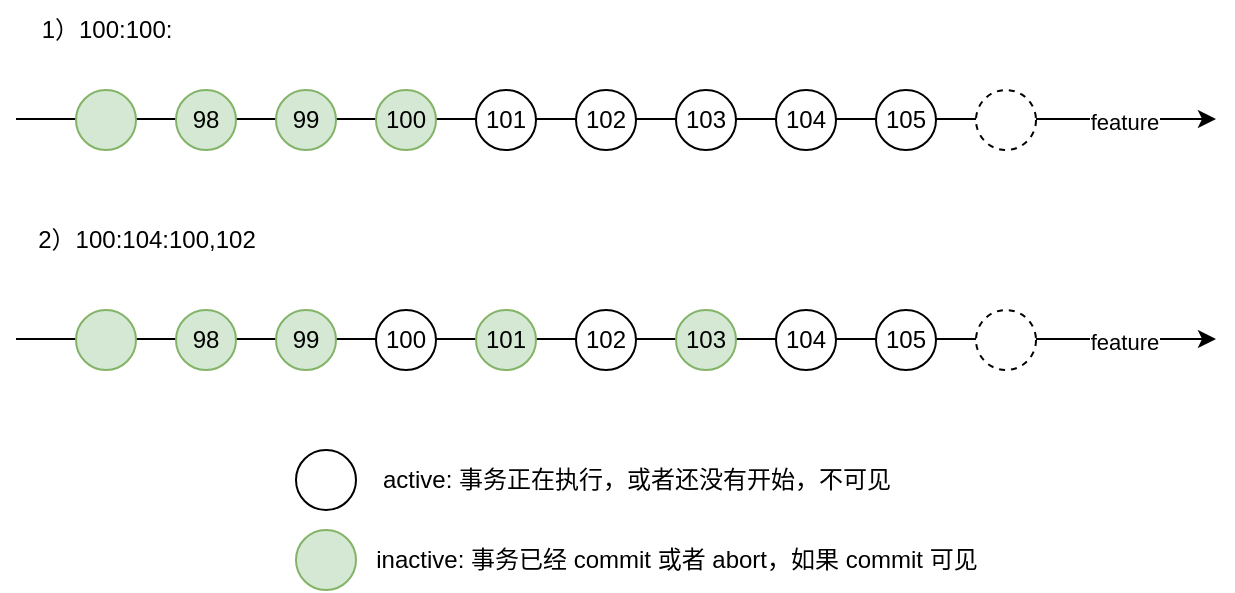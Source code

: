 <mxfile>
    <diagram id="bGQvuA1Orp7IEViJrfHA" name="第 1 页">
        <mxGraphModel dx="743" dy="608" grid="1" gridSize="10" guides="1" tooltips="1" connect="1" arrows="1" fold="1" page="1" pageScale="1" pageWidth="827" pageHeight="1169" math="0" shadow="0">
            <root>
                <mxCell id="0"/>
                <mxCell id="1" parent="0"/>
                <mxCell id="dqscPCYxmZKw4MKEMmOo-101" value="" style="endArrow=classic;html=1;rounded=0;" edge="1" parent="1">
                    <mxGeometry width="50" height="50" relative="1" as="geometry">
                        <mxPoint x="20" y="79.5" as="sourcePoint"/>
                        <mxPoint x="620" y="79.5" as="targetPoint"/>
                    </mxGeometry>
                </mxCell>
                <mxCell id="dqscPCYxmZKw4MKEMmOo-102" value="feature" style="edgeLabel;html=1;align=center;verticalAlign=middle;resizable=0;points=[];" connectable="0" vertex="1" parent="dqscPCYxmZKw4MKEMmOo-101">
                    <mxGeometry x="0.847" relative="1" as="geometry">
                        <mxPoint y="1" as="offset"/>
                    </mxGeometry>
                </mxCell>
                <mxCell id="dqscPCYxmZKw4MKEMmOo-79" value="1）100:100:" style="text;html=1;align=center;verticalAlign=middle;resizable=0;points=[];autosize=1;strokeColor=none;fillColor=none;" vertex="1" parent="1">
                    <mxGeometry x="20" y="20" width="90" height="30" as="geometry"/>
                </mxCell>
                <mxCell id="dqscPCYxmZKw4MKEMmOo-84" value="" style="group" connectable="0" vertex="1" parent="1">
                    <mxGeometry x="160" y="245" width="310" height="30" as="geometry"/>
                </mxCell>
                <mxCell id="dqscPCYxmZKw4MKEMmOo-80" value="" style="ellipse;whiteSpace=wrap;html=1;aspect=fixed;" vertex="1" parent="dqscPCYxmZKw4MKEMmOo-84">
                    <mxGeometry width="30" height="30" as="geometry"/>
                </mxCell>
                <mxCell id="dqscPCYxmZKw4MKEMmOo-83" value="active: 事务正在执行，或者还没有开始，不可见" style="text;html=1;align=center;verticalAlign=middle;resizable=0;points=[];autosize=1;strokeColor=none;fillColor=none;" vertex="1" parent="dqscPCYxmZKw4MKEMmOo-84">
                    <mxGeometry x="30" width="280" height="30" as="geometry"/>
                </mxCell>
                <mxCell id="dqscPCYxmZKw4MKEMmOo-85" value="" style="group" connectable="0" vertex="1" parent="1">
                    <mxGeometry x="160" y="285" width="330" height="30" as="geometry"/>
                </mxCell>
                <mxCell id="dqscPCYxmZKw4MKEMmOo-86" value="" style="ellipse;whiteSpace=wrap;html=1;aspect=fixed;fillColor=#d5e8d4;strokeColor=#82b366;" vertex="1" parent="dqscPCYxmZKw4MKEMmOo-85">
                    <mxGeometry width="30" height="30" as="geometry"/>
                </mxCell>
                <mxCell id="dqscPCYxmZKw4MKEMmOo-87" value="inactive: 事务已经 commit 或者 abort，如果 commit 可见" style="text;html=1;align=center;verticalAlign=middle;resizable=0;points=[];autosize=1;strokeColor=none;fillColor=none;" vertex="1" parent="dqscPCYxmZKw4MKEMmOo-85">
                    <mxGeometry x="30" width="320" height="30" as="geometry"/>
                </mxCell>
                <mxCell id="dqscPCYxmZKw4MKEMmOo-88" value="" style="ellipse;whiteSpace=wrap;html=1;aspect=fixed;fillColor=#d5e8d4;strokeColor=#82b366;" vertex="1" parent="1">
                    <mxGeometry x="50" y="65" width="30" height="30" as="geometry"/>
                </mxCell>
                <mxCell id="dqscPCYxmZKw4MKEMmOo-89" value="98" style="ellipse;whiteSpace=wrap;html=1;aspect=fixed;fillColor=#d5e8d4;strokeColor=#82b366;" vertex="1" parent="1">
                    <mxGeometry x="100" y="65" width="30" height="30" as="geometry"/>
                </mxCell>
                <mxCell id="dqscPCYxmZKw4MKEMmOo-90" value="99" style="ellipse;whiteSpace=wrap;html=1;aspect=fixed;fillColor=#d5e8d4;strokeColor=#82b366;" vertex="1" parent="1">
                    <mxGeometry x="150" y="65" width="30" height="30" as="geometry"/>
                </mxCell>
                <mxCell id="dqscPCYxmZKw4MKEMmOo-91" value="100" style="ellipse;whiteSpace=wrap;html=1;aspect=fixed;fillColor=#d5e8d4;strokeColor=#82b366;" vertex="1" parent="1">
                    <mxGeometry x="200" y="65" width="30" height="30" as="geometry"/>
                </mxCell>
                <mxCell id="dqscPCYxmZKw4MKEMmOo-92" value="101" style="ellipse;whiteSpace=wrap;html=1;aspect=fixed;" vertex="1" parent="1">
                    <mxGeometry x="250" y="65" width="30" height="30" as="geometry"/>
                </mxCell>
                <mxCell id="dqscPCYxmZKw4MKEMmOo-93" value="102" style="ellipse;whiteSpace=wrap;html=1;aspect=fixed;" vertex="1" parent="1">
                    <mxGeometry x="300" y="65" width="30" height="30" as="geometry"/>
                </mxCell>
                <mxCell id="dqscPCYxmZKw4MKEMmOo-94" value="103" style="ellipse;whiteSpace=wrap;html=1;aspect=fixed;" vertex="1" parent="1">
                    <mxGeometry x="350" y="65" width="30" height="30" as="geometry"/>
                </mxCell>
                <mxCell id="dqscPCYxmZKw4MKEMmOo-95" value="104" style="ellipse;whiteSpace=wrap;html=1;aspect=fixed;" vertex="1" parent="1">
                    <mxGeometry x="400" y="65" width="30" height="30" as="geometry"/>
                </mxCell>
                <mxCell id="dqscPCYxmZKw4MKEMmOo-96" value="105" style="ellipse;whiteSpace=wrap;html=1;aspect=fixed;" vertex="1" parent="1">
                    <mxGeometry x="450" y="65" width="30" height="30" as="geometry"/>
                </mxCell>
                <mxCell id="dqscPCYxmZKw4MKEMmOo-97" value="" style="ellipse;whiteSpace=wrap;html=1;aspect=fixed;dashed=1;" vertex="1" parent="1">
                    <mxGeometry x="500" y="65" width="30" height="30" as="geometry"/>
                </mxCell>
                <mxCell id="dqscPCYxmZKw4MKEMmOo-103" value="2）100:104:100,102" style="text;html=1;align=center;verticalAlign=middle;resizable=0;points=[];autosize=1;strokeColor=none;fillColor=none;" vertex="1" parent="1">
                    <mxGeometry x="20" y="125" width="130" height="30" as="geometry"/>
                </mxCell>
                <mxCell id="dqscPCYxmZKw4MKEMmOo-104" value="" style="endArrow=classic;html=1;rounded=0;" edge="1" parent="1">
                    <mxGeometry width="50" height="50" relative="1" as="geometry">
                        <mxPoint x="20" y="189.5" as="sourcePoint"/>
                        <mxPoint x="620" y="189.5" as="targetPoint"/>
                    </mxGeometry>
                </mxCell>
                <mxCell id="dqscPCYxmZKw4MKEMmOo-105" value="feature" style="edgeLabel;html=1;align=center;verticalAlign=middle;resizable=0;points=[];" connectable="0" vertex="1" parent="dqscPCYxmZKw4MKEMmOo-104">
                    <mxGeometry x="0.847" relative="1" as="geometry">
                        <mxPoint y="1" as="offset"/>
                    </mxGeometry>
                </mxCell>
                <mxCell id="dqscPCYxmZKw4MKEMmOo-106" value="" style="ellipse;whiteSpace=wrap;html=1;aspect=fixed;fillColor=#d5e8d4;strokeColor=#82b366;" vertex="1" parent="1">
                    <mxGeometry x="50" y="175" width="30" height="30" as="geometry"/>
                </mxCell>
                <mxCell id="dqscPCYxmZKw4MKEMmOo-107" value="98" style="ellipse;whiteSpace=wrap;html=1;aspect=fixed;fillColor=#d5e8d4;strokeColor=#82b366;" vertex="1" parent="1">
                    <mxGeometry x="100" y="175" width="30" height="30" as="geometry"/>
                </mxCell>
                <mxCell id="dqscPCYxmZKw4MKEMmOo-108" value="99" style="ellipse;whiteSpace=wrap;html=1;aspect=fixed;fillColor=#d5e8d4;strokeColor=#82b366;" vertex="1" parent="1">
                    <mxGeometry x="150" y="175" width="30" height="30" as="geometry"/>
                </mxCell>
                <mxCell id="dqscPCYxmZKw4MKEMmOo-109" value="100" style="ellipse;whiteSpace=wrap;html=1;aspect=fixed;" vertex="1" parent="1">
                    <mxGeometry x="200" y="175" width="30" height="30" as="geometry"/>
                </mxCell>
                <mxCell id="dqscPCYxmZKw4MKEMmOo-110" value="101" style="ellipse;whiteSpace=wrap;html=1;aspect=fixed;fillColor=#d5e8d4;strokeColor=#82b366;" vertex="1" parent="1">
                    <mxGeometry x="250" y="175" width="30" height="30" as="geometry"/>
                </mxCell>
                <mxCell id="dqscPCYxmZKw4MKEMmOo-111" value="102" style="ellipse;whiteSpace=wrap;html=1;aspect=fixed;" vertex="1" parent="1">
                    <mxGeometry x="300" y="175" width="30" height="30" as="geometry"/>
                </mxCell>
                <mxCell id="dqscPCYxmZKw4MKEMmOo-112" value="103" style="ellipse;whiteSpace=wrap;html=1;aspect=fixed;fillColor=#d5e8d4;strokeColor=#82b366;" vertex="1" parent="1">
                    <mxGeometry x="350" y="175" width="30" height="30" as="geometry"/>
                </mxCell>
                <mxCell id="dqscPCYxmZKw4MKEMmOo-113" value="104" style="ellipse;whiteSpace=wrap;html=1;aspect=fixed;" vertex="1" parent="1">
                    <mxGeometry x="400" y="175" width="30" height="30" as="geometry"/>
                </mxCell>
                <mxCell id="dqscPCYxmZKw4MKEMmOo-114" value="105" style="ellipse;whiteSpace=wrap;html=1;aspect=fixed;" vertex="1" parent="1">
                    <mxGeometry x="450" y="175" width="30" height="30" as="geometry"/>
                </mxCell>
                <mxCell id="dqscPCYxmZKw4MKEMmOo-115" value="" style="ellipse;whiteSpace=wrap;html=1;aspect=fixed;dashed=1;" vertex="1" parent="1">
                    <mxGeometry x="500" y="175" width="30" height="30" as="geometry"/>
                </mxCell>
            </root>
        </mxGraphModel>
    </diagram>
</mxfile>